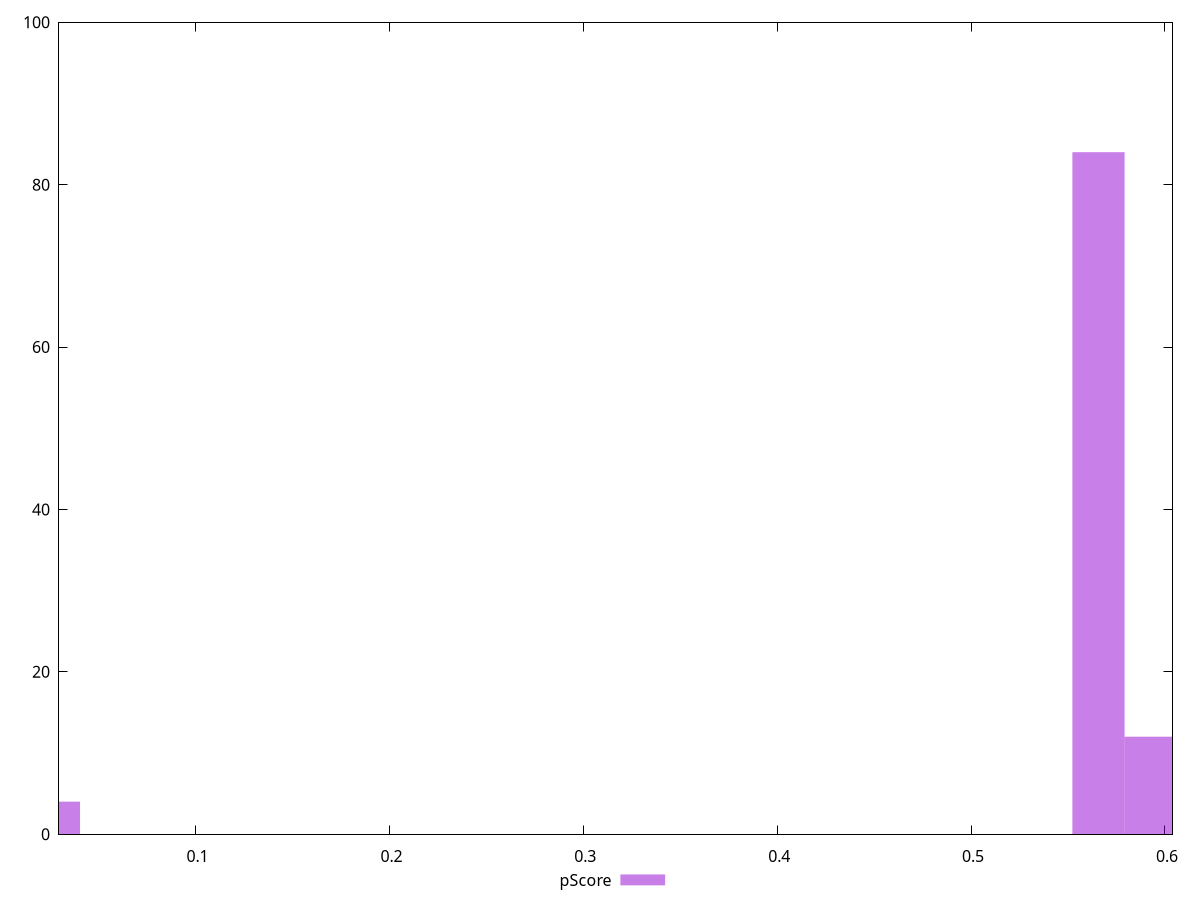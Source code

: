 reset

$pScore <<EOF
0.5657510824274075 84
0.592691610162046 12
0.026940527734638453 4
EOF

set key outside below
set boxwidth 0.026940527734638453
set xrange [0.029553739973128323:0.6039287524134358]
set yrange [0:100]
set trange [0:100]
set style fill transparent solid 0.5 noborder
set terminal svg size 640, 490 enhanced background rgb 'white'
set output "report_00009_2021-02-08T22-37-41.559Z/cumulative-layout-shift/samples/pages+cached+noadtech+nomedia+nocss/pScore/histogram.svg"

plot $pScore title "pScore" with boxes

reset
